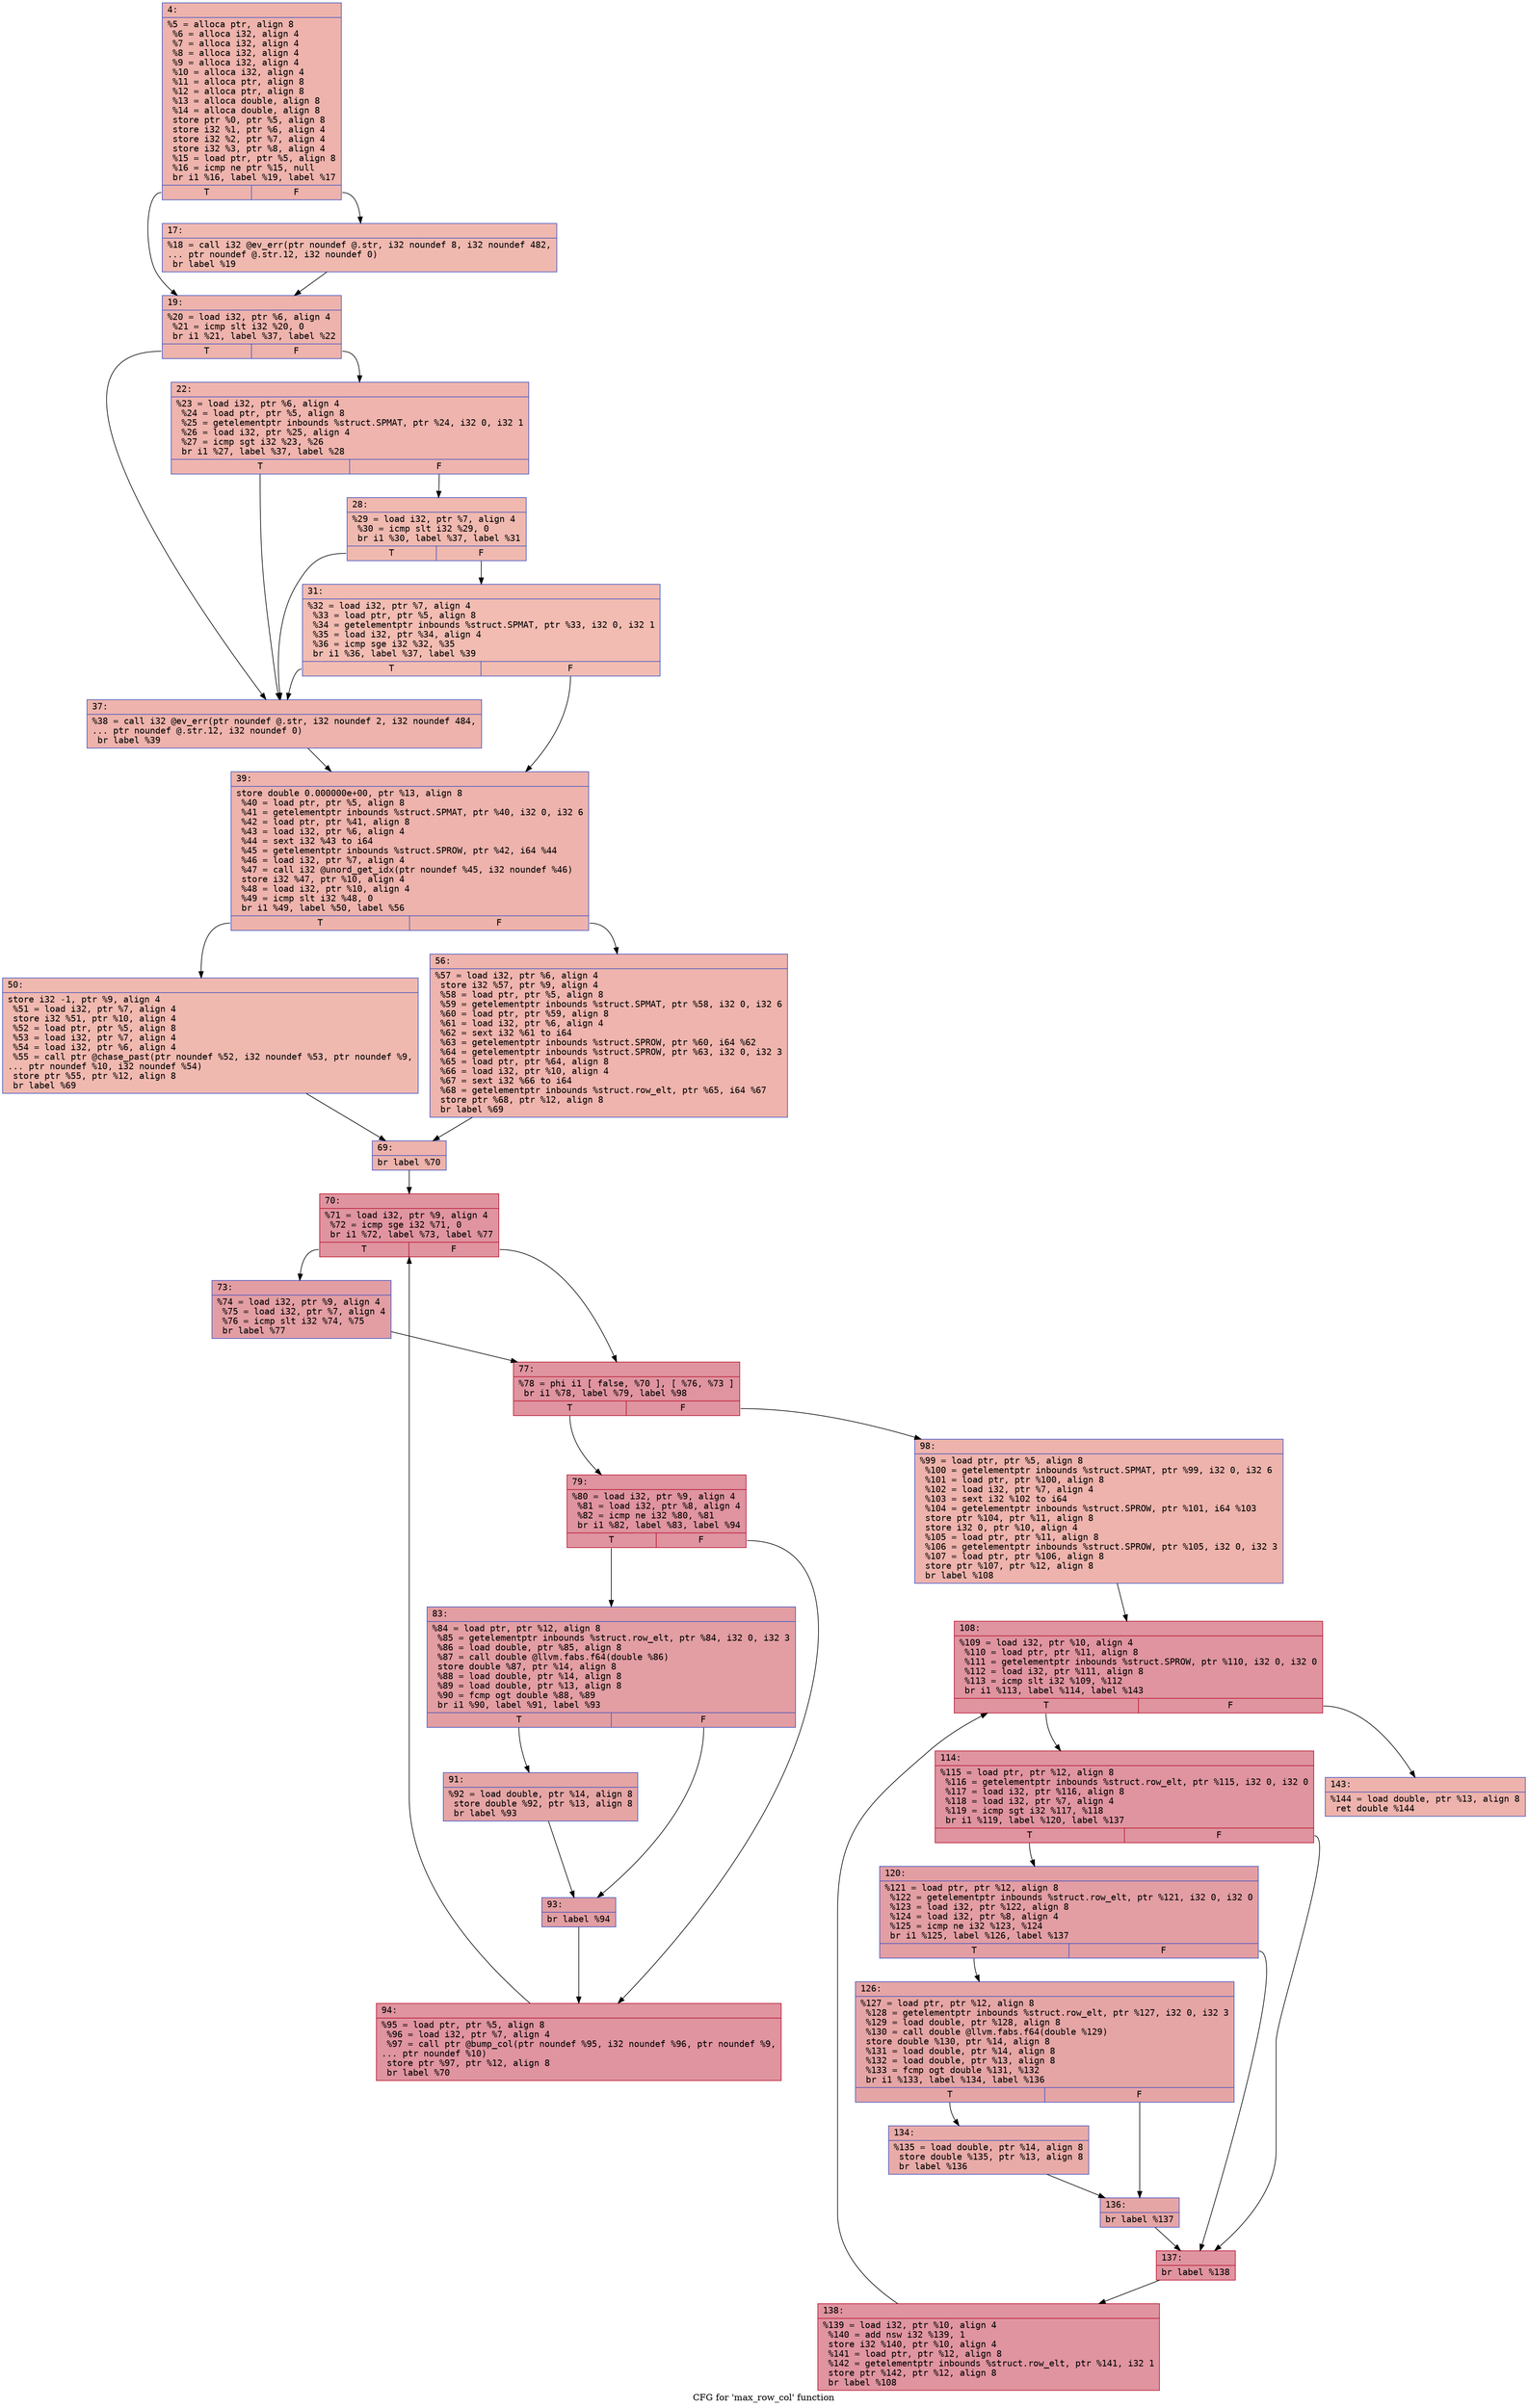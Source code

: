 digraph "CFG for 'max_row_col' function" {
	label="CFG for 'max_row_col' function";

	Node0x600003ff52c0 [shape=record,color="#3d50c3ff", style=filled, fillcolor="#d6524470" fontname="Courier",label="{4:\l|  %5 = alloca ptr, align 8\l  %6 = alloca i32, align 4\l  %7 = alloca i32, align 4\l  %8 = alloca i32, align 4\l  %9 = alloca i32, align 4\l  %10 = alloca i32, align 4\l  %11 = alloca ptr, align 8\l  %12 = alloca ptr, align 8\l  %13 = alloca double, align 8\l  %14 = alloca double, align 8\l  store ptr %0, ptr %5, align 8\l  store i32 %1, ptr %6, align 4\l  store i32 %2, ptr %7, align 4\l  store i32 %3, ptr %8, align 4\l  %15 = load ptr, ptr %5, align 8\l  %16 = icmp ne ptr %15, null\l  br i1 %16, label %19, label %17\l|{<s0>T|<s1>F}}"];
	Node0x600003ff52c0:s0 -> Node0x600003ff58b0[tooltip="4 -> 19\nProbability 62.50%" ];
	Node0x600003ff52c0:s1 -> Node0x600003ff5860[tooltip="4 -> 17\nProbability 37.50%" ];
	Node0x600003ff5860 [shape=record,color="#3d50c3ff", style=filled, fillcolor="#de614d70" fontname="Courier",label="{17:\l|  %18 = call i32 @ev_err(ptr noundef @.str, i32 noundef 8, i32 noundef 482,\l... ptr noundef @.str.12, i32 noundef 0)\l  br label %19\l}"];
	Node0x600003ff5860 -> Node0x600003ff58b0[tooltip="17 -> 19\nProbability 100.00%" ];
	Node0x600003ff58b0 [shape=record,color="#3d50c3ff", style=filled, fillcolor="#d6524470" fontname="Courier",label="{19:\l|  %20 = load i32, ptr %6, align 4\l  %21 = icmp slt i32 %20, 0\l  br i1 %21, label %37, label %22\l|{<s0>T|<s1>F}}"];
	Node0x600003ff58b0:s0 -> Node0x600003ff59f0[tooltip="19 -> 37\nProbability 37.50%" ];
	Node0x600003ff58b0:s1 -> Node0x600003ff5900[tooltip="19 -> 22\nProbability 62.50%" ];
	Node0x600003ff5900 [shape=record,color="#3d50c3ff", style=filled, fillcolor="#d8564670" fontname="Courier",label="{22:\l|  %23 = load i32, ptr %6, align 4\l  %24 = load ptr, ptr %5, align 8\l  %25 = getelementptr inbounds %struct.SPMAT, ptr %24, i32 0, i32 1\l  %26 = load i32, ptr %25, align 4\l  %27 = icmp sgt i32 %23, %26\l  br i1 %27, label %37, label %28\l|{<s0>T|<s1>F}}"];
	Node0x600003ff5900:s0 -> Node0x600003ff59f0[tooltip="22 -> 37\nProbability 50.00%" ];
	Node0x600003ff5900:s1 -> Node0x600003ff5950[tooltip="22 -> 28\nProbability 50.00%" ];
	Node0x600003ff5950 [shape=record,color="#3d50c3ff", style=filled, fillcolor="#de614d70" fontname="Courier",label="{28:\l|  %29 = load i32, ptr %7, align 4\l  %30 = icmp slt i32 %29, 0\l  br i1 %30, label %37, label %31\l|{<s0>T|<s1>F}}"];
	Node0x600003ff5950:s0 -> Node0x600003ff59f0[tooltip="28 -> 37\nProbability 37.50%" ];
	Node0x600003ff5950:s1 -> Node0x600003ff59a0[tooltip="28 -> 31\nProbability 62.50%" ];
	Node0x600003ff59a0 [shape=record,color="#3d50c3ff", style=filled, fillcolor="#e1675170" fontname="Courier",label="{31:\l|  %32 = load i32, ptr %7, align 4\l  %33 = load ptr, ptr %5, align 8\l  %34 = getelementptr inbounds %struct.SPMAT, ptr %33, i32 0, i32 1\l  %35 = load i32, ptr %34, align 4\l  %36 = icmp sge i32 %32, %35\l  br i1 %36, label %37, label %39\l|{<s0>T|<s1>F}}"];
	Node0x600003ff59a0:s0 -> Node0x600003ff59f0[tooltip="31 -> 37\nProbability 50.00%" ];
	Node0x600003ff59a0:s1 -> Node0x600003ff5a40[tooltip="31 -> 39\nProbability 50.00%" ];
	Node0x600003ff59f0 [shape=record,color="#3d50c3ff", style=filled, fillcolor="#d6524470" fontname="Courier",label="{37:\l|  %38 = call i32 @ev_err(ptr noundef @.str, i32 noundef 2, i32 noundef 484,\l... ptr noundef @.str.12, i32 noundef 0)\l  br label %39\l}"];
	Node0x600003ff59f0 -> Node0x600003ff5a40[tooltip="37 -> 39\nProbability 100.00%" ];
	Node0x600003ff5a40 [shape=record,color="#3d50c3ff", style=filled, fillcolor="#d6524470" fontname="Courier",label="{39:\l|  store double 0.000000e+00, ptr %13, align 8\l  %40 = load ptr, ptr %5, align 8\l  %41 = getelementptr inbounds %struct.SPMAT, ptr %40, i32 0, i32 6\l  %42 = load ptr, ptr %41, align 8\l  %43 = load i32, ptr %6, align 4\l  %44 = sext i32 %43 to i64\l  %45 = getelementptr inbounds %struct.SPROW, ptr %42, i64 %44\l  %46 = load i32, ptr %7, align 4\l  %47 = call i32 @unord_get_idx(ptr noundef %45, i32 noundef %46)\l  store i32 %47, ptr %10, align 4\l  %48 = load i32, ptr %10, align 4\l  %49 = icmp slt i32 %48, 0\l  br i1 %49, label %50, label %56\l|{<s0>T|<s1>F}}"];
	Node0x600003ff5a40:s0 -> Node0x600003ff5a90[tooltip="39 -> 50\nProbability 37.50%" ];
	Node0x600003ff5a40:s1 -> Node0x600003ff5ae0[tooltip="39 -> 56\nProbability 62.50%" ];
	Node0x600003ff5a90 [shape=record,color="#3d50c3ff", style=filled, fillcolor="#de614d70" fontname="Courier",label="{50:\l|  store i32 -1, ptr %9, align 4\l  %51 = load i32, ptr %7, align 4\l  store i32 %51, ptr %10, align 4\l  %52 = load ptr, ptr %5, align 8\l  %53 = load i32, ptr %7, align 4\l  %54 = load i32, ptr %6, align 4\l  %55 = call ptr @chase_past(ptr noundef %52, i32 noundef %53, ptr noundef %9,\l... ptr noundef %10, i32 noundef %54)\l  store ptr %55, ptr %12, align 8\l  br label %69\l}"];
	Node0x600003ff5a90 -> Node0x600003ff5b30[tooltip="50 -> 69\nProbability 100.00%" ];
	Node0x600003ff5ae0 [shape=record,color="#3d50c3ff", style=filled, fillcolor="#d8564670" fontname="Courier",label="{56:\l|  %57 = load i32, ptr %6, align 4\l  store i32 %57, ptr %9, align 4\l  %58 = load ptr, ptr %5, align 8\l  %59 = getelementptr inbounds %struct.SPMAT, ptr %58, i32 0, i32 6\l  %60 = load ptr, ptr %59, align 8\l  %61 = load i32, ptr %6, align 4\l  %62 = sext i32 %61 to i64\l  %63 = getelementptr inbounds %struct.SPROW, ptr %60, i64 %62\l  %64 = getelementptr inbounds %struct.SPROW, ptr %63, i32 0, i32 3\l  %65 = load ptr, ptr %64, align 8\l  %66 = load i32, ptr %10, align 4\l  %67 = sext i32 %66 to i64\l  %68 = getelementptr inbounds %struct.row_elt, ptr %65, i64 %67\l  store ptr %68, ptr %12, align 8\l  br label %69\l}"];
	Node0x600003ff5ae0 -> Node0x600003ff5b30[tooltip="56 -> 69\nProbability 100.00%" ];
	Node0x600003ff5b30 [shape=record,color="#3d50c3ff", style=filled, fillcolor="#d6524470" fontname="Courier",label="{69:\l|  br label %70\l}"];
	Node0x600003ff5b30 -> Node0x600003ff5b80[tooltip="69 -> 70\nProbability 100.00%" ];
	Node0x600003ff5b80 [shape=record,color="#b70d28ff", style=filled, fillcolor="#b70d2870" fontname="Courier",label="{70:\l|  %71 = load i32, ptr %9, align 4\l  %72 = icmp sge i32 %71, 0\l  br i1 %72, label %73, label %77\l|{<s0>T|<s1>F}}"];
	Node0x600003ff5b80:s0 -> Node0x600003ff5bd0[tooltip="70 -> 73\nProbability 50.00%" ];
	Node0x600003ff5b80:s1 -> Node0x600003ff5c20[tooltip="70 -> 77\nProbability 50.00%" ];
	Node0x600003ff5bd0 [shape=record,color="#3d50c3ff", style=filled, fillcolor="#be242e70" fontname="Courier",label="{73:\l|  %74 = load i32, ptr %9, align 4\l  %75 = load i32, ptr %7, align 4\l  %76 = icmp slt i32 %74, %75\l  br label %77\l}"];
	Node0x600003ff5bd0 -> Node0x600003ff5c20[tooltip="73 -> 77\nProbability 100.00%" ];
	Node0x600003ff5c20 [shape=record,color="#b70d28ff", style=filled, fillcolor="#b70d2870" fontname="Courier",label="{77:\l|  %78 = phi i1 [ false, %70 ], [ %76, %73 ]\l  br i1 %78, label %79, label %98\l|{<s0>T|<s1>F}}"];
	Node0x600003ff5c20:s0 -> Node0x600003ff5c70[tooltip="77 -> 79\nProbability 96.88%" ];
	Node0x600003ff5c20:s1 -> Node0x600003ff5e00[tooltip="77 -> 98\nProbability 3.12%" ];
	Node0x600003ff5c70 [shape=record,color="#b70d28ff", style=filled, fillcolor="#b70d2870" fontname="Courier",label="{79:\l|  %80 = load i32, ptr %9, align 4\l  %81 = load i32, ptr %8, align 4\l  %82 = icmp ne i32 %80, %81\l  br i1 %82, label %83, label %94\l|{<s0>T|<s1>F}}"];
	Node0x600003ff5c70:s0 -> Node0x600003ff5cc0[tooltip="79 -> 83\nProbability 50.00%" ];
	Node0x600003ff5c70:s1 -> Node0x600003ff5db0[tooltip="79 -> 94\nProbability 50.00%" ];
	Node0x600003ff5cc0 [shape=record,color="#3d50c3ff", style=filled, fillcolor="#be242e70" fontname="Courier",label="{83:\l|  %84 = load ptr, ptr %12, align 8\l  %85 = getelementptr inbounds %struct.row_elt, ptr %84, i32 0, i32 3\l  %86 = load double, ptr %85, align 8\l  %87 = call double @llvm.fabs.f64(double %86)\l  store double %87, ptr %14, align 8\l  %88 = load double, ptr %14, align 8\l  %89 = load double, ptr %13, align 8\l  %90 = fcmp ogt double %88, %89\l  br i1 %90, label %91, label %93\l|{<s0>T|<s1>F}}"];
	Node0x600003ff5cc0:s0 -> Node0x600003ff5d10[tooltip="83 -> 91\nProbability 50.00%" ];
	Node0x600003ff5cc0:s1 -> Node0x600003ff5d60[tooltip="83 -> 93\nProbability 50.00%" ];
	Node0x600003ff5d10 [shape=record,color="#3d50c3ff", style=filled, fillcolor="#c5333470" fontname="Courier",label="{91:\l|  %92 = load double, ptr %14, align 8\l  store double %92, ptr %13, align 8\l  br label %93\l}"];
	Node0x600003ff5d10 -> Node0x600003ff5d60[tooltip="91 -> 93\nProbability 100.00%" ];
	Node0x600003ff5d60 [shape=record,color="#3d50c3ff", style=filled, fillcolor="#be242e70" fontname="Courier",label="{93:\l|  br label %94\l}"];
	Node0x600003ff5d60 -> Node0x600003ff5db0[tooltip="93 -> 94\nProbability 100.00%" ];
	Node0x600003ff5db0 [shape=record,color="#b70d28ff", style=filled, fillcolor="#b70d2870" fontname="Courier",label="{94:\l|  %95 = load ptr, ptr %5, align 8\l  %96 = load i32, ptr %7, align 4\l  %97 = call ptr @bump_col(ptr noundef %95, i32 noundef %96, ptr noundef %9,\l... ptr noundef %10)\l  store ptr %97, ptr %12, align 8\l  br label %70\l}"];
	Node0x600003ff5db0 -> Node0x600003ff5b80[tooltip="94 -> 70\nProbability 100.00%" ];
	Node0x600003ff5e00 [shape=record,color="#3d50c3ff", style=filled, fillcolor="#d6524470" fontname="Courier",label="{98:\l|  %99 = load ptr, ptr %5, align 8\l  %100 = getelementptr inbounds %struct.SPMAT, ptr %99, i32 0, i32 6\l  %101 = load ptr, ptr %100, align 8\l  %102 = load i32, ptr %7, align 4\l  %103 = sext i32 %102 to i64\l  %104 = getelementptr inbounds %struct.SPROW, ptr %101, i64 %103\l  store ptr %104, ptr %11, align 8\l  store i32 0, ptr %10, align 4\l  %105 = load ptr, ptr %11, align 8\l  %106 = getelementptr inbounds %struct.SPROW, ptr %105, i32 0, i32 3\l  %107 = load ptr, ptr %106, align 8\l  store ptr %107, ptr %12, align 8\l  br label %108\l}"];
	Node0x600003ff5e00 -> Node0x600003ff5e50[tooltip="98 -> 108\nProbability 100.00%" ];
	Node0x600003ff5e50 [shape=record,color="#b70d28ff", style=filled, fillcolor="#b70d2870" fontname="Courier",label="{108:\l|  %109 = load i32, ptr %10, align 4\l  %110 = load ptr, ptr %11, align 8\l  %111 = getelementptr inbounds %struct.SPROW, ptr %110, i32 0, i32 0\l  %112 = load i32, ptr %111, align 8\l  %113 = icmp slt i32 %109, %112\l  br i1 %113, label %114, label %143\l|{<s0>T|<s1>F}}"];
	Node0x600003ff5e50:s0 -> Node0x600003ff5ea0[tooltip="108 -> 114\nProbability 96.88%" ];
	Node0x600003ff5e50:s1 -> Node0x600003ff60d0[tooltip="108 -> 143\nProbability 3.12%" ];
	Node0x600003ff5ea0 [shape=record,color="#b70d28ff", style=filled, fillcolor="#b70d2870" fontname="Courier",label="{114:\l|  %115 = load ptr, ptr %12, align 8\l  %116 = getelementptr inbounds %struct.row_elt, ptr %115, i32 0, i32 0\l  %117 = load i32, ptr %116, align 8\l  %118 = load i32, ptr %7, align 4\l  %119 = icmp sgt i32 %117, %118\l  br i1 %119, label %120, label %137\l|{<s0>T|<s1>F}}"];
	Node0x600003ff5ea0:s0 -> Node0x600003ff5ef0[tooltip="114 -> 120\nProbability 50.00%" ];
	Node0x600003ff5ea0:s1 -> Node0x600003ff6030[tooltip="114 -> 137\nProbability 50.00%" ];
	Node0x600003ff5ef0 [shape=record,color="#3d50c3ff", style=filled, fillcolor="#be242e70" fontname="Courier",label="{120:\l|  %121 = load ptr, ptr %12, align 8\l  %122 = getelementptr inbounds %struct.row_elt, ptr %121, i32 0, i32 0\l  %123 = load i32, ptr %122, align 8\l  %124 = load i32, ptr %8, align 4\l  %125 = icmp ne i32 %123, %124\l  br i1 %125, label %126, label %137\l|{<s0>T|<s1>F}}"];
	Node0x600003ff5ef0:s0 -> Node0x600003ff5f40[tooltip="120 -> 126\nProbability 50.00%" ];
	Node0x600003ff5ef0:s1 -> Node0x600003ff6030[tooltip="120 -> 137\nProbability 50.00%" ];
	Node0x600003ff5f40 [shape=record,color="#3d50c3ff", style=filled, fillcolor="#c5333470" fontname="Courier",label="{126:\l|  %127 = load ptr, ptr %12, align 8\l  %128 = getelementptr inbounds %struct.row_elt, ptr %127, i32 0, i32 3\l  %129 = load double, ptr %128, align 8\l  %130 = call double @llvm.fabs.f64(double %129)\l  store double %130, ptr %14, align 8\l  %131 = load double, ptr %14, align 8\l  %132 = load double, ptr %13, align 8\l  %133 = fcmp ogt double %131, %132\l  br i1 %133, label %134, label %136\l|{<s0>T|<s1>F}}"];
	Node0x600003ff5f40:s0 -> Node0x600003ff5f90[tooltip="126 -> 134\nProbability 50.00%" ];
	Node0x600003ff5f40:s1 -> Node0x600003ff5fe0[tooltip="126 -> 136\nProbability 50.00%" ];
	Node0x600003ff5f90 [shape=record,color="#3d50c3ff", style=filled, fillcolor="#cc403a70" fontname="Courier",label="{134:\l|  %135 = load double, ptr %14, align 8\l  store double %135, ptr %13, align 8\l  br label %136\l}"];
	Node0x600003ff5f90 -> Node0x600003ff5fe0[tooltip="134 -> 136\nProbability 100.00%" ];
	Node0x600003ff5fe0 [shape=record,color="#3d50c3ff", style=filled, fillcolor="#c5333470" fontname="Courier",label="{136:\l|  br label %137\l}"];
	Node0x600003ff5fe0 -> Node0x600003ff6030[tooltip="136 -> 137\nProbability 100.00%" ];
	Node0x600003ff6030 [shape=record,color="#b70d28ff", style=filled, fillcolor="#b70d2870" fontname="Courier",label="{137:\l|  br label %138\l}"];
	Node0x600003ff6030 -> Node0x600003ff6080[tooltip="137 -> 138\nProbability 100.00%" ];
	Node0x600003ff6080 [shape=record,color="#b70d28ff", style=filled, fillcolor="#b70d2870" fontname="Courier",label="{138:\l|  %139 = load i32, ptr %10, align 4\l  %140 = add nsw i32 %139, 1\l  store i32 %140, ptr %10, align 4\l  %141 = load ptr, ptr %12, align 8\l  %142 = getelementptr inbounds %struct.row_elt, ptr %141, i32 1\l  store ptr %142, ptr %12, align 8\l  br label %108\l}"];
	Node0x600003ff6080 -> Node0x600003ff5e50[tooltip="138 -> 108\nProbability 100.00%" ];
	Node0x600003ff60d0 [shape=record,color="#3d50c3ff", style=filled, fillcolor="#d6524470" fontname="Courier",label="{143:\l|  %144 = load double, ptr %13, align 8\l  ret double %144\l}"];
}
